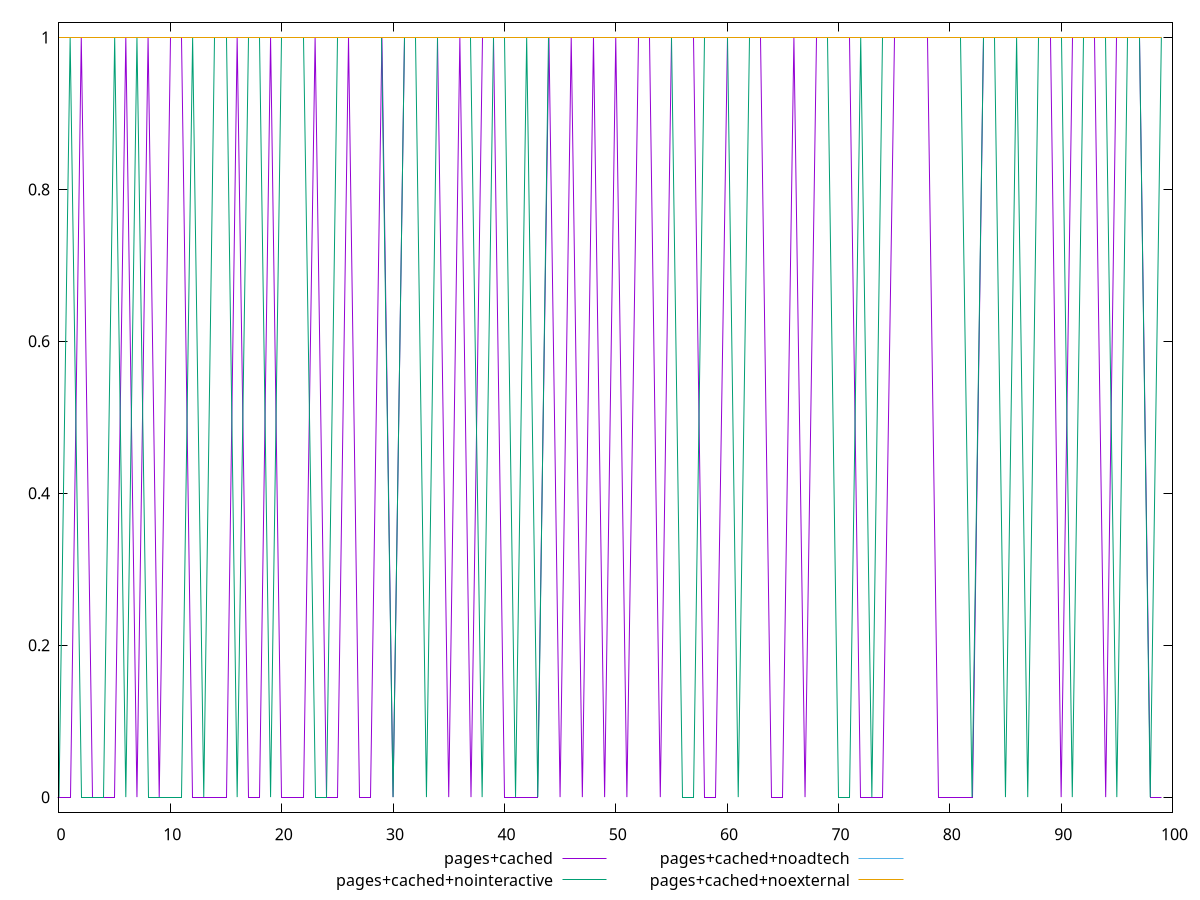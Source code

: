 $_pagesCached <<EOF
0
0
1
0
0
0
1
0
1
0
1
1
0
0
0
0
1
0
0
1
0
0
0
1
0
0
1
0
0
1
0
1
1
1
1
0
1
0
1
1
0
0
0
0
1
0
1
0
1
0
1
0
1
1
0
1
1
1
0
0
1
1
1
1
0
0
1
0
1
1
1
1
0
0
0
1
1
1
1
0
0
0
0
1
1
1
1
1
1
1
0
1
1
1
0
1
1
1
0
0
EOF
$_pagesCachedNointeractive <<EOF
0
1
0
0
0
1
0
1
0
0
0
0
1
0
1
1
0
1
1
0
1
1
1
0
0
1
1
1
1
1
0
1
1
0
1
1
1
1
0
1
1
0
1
0
1
1
1
1
1
1
1
1
1
1
1
1
0
0
1
1
1
0
1
1
1
1
1
1
1
1
0
0
1
0
1
1
1
1
1
1
1
1
0
1
1
0
1
0
1
1
1
0
1
1
1
0
1
1
0
1
EOF
$_pagesCachedNoadtech <<EOF
1
1
1
1
1
1
1
1
1
1
1
1
1
1
1
1
1
1
1
1
1
1
1
1
1
1
1
1
1
1
1
1
1
1
1
1
1
1
1
1
1
1
1
1
1
1
1
1
1
1
1
1
1
1
1
1
1
1
1
1
1
1
1
1
1
1
1
1
1
1
1
1
1
1
1
1
1
1
1
1
1
1
1
1
1
1
1
1
1
1
1
1
1
1
1
1
1
1
1
1
EOF
$_pagesCachedNoexternal <<EOF
1
1
1
1
1
1
1
1
1
1
1
1
1
1
1
1
1
1
1
1
1
1
1
1
1
1
1
1
1
1
1
1
1
1
1
1
1
1
1
1
1
1
1
1
1
1
1
1
1
1
1
1
1
1
1
1
1
1
1
1
1
1
1
1
1
1
1
1
1
1
1
1
1
1
1
1
1
1
1
1
1
1
1
1
1
1
1
1
1
1
1
1
1
1
1
1
1
1
1
1
EOF
set key outside below
set terminal pngcairo
set output "report_00004_2020-11-02T20-21-41.718Z/third-party-summary/third-party-summary_pages+cached_pages+cached+nointeractive_pages+cached+noadtech_pages+cached+noexternal.png"
set yrange [-0.02:1.02]
plot $_pagesCached title "pages+cached" with line ,$_pagesCachedNointeractive title "pages+cached+nointeractive" with line ,$_pagesCachedNoadtech title "pages+cached+noadtech" with line ,$_pagesCachedNoexternal title "pages+cached+noexternal" with line ,